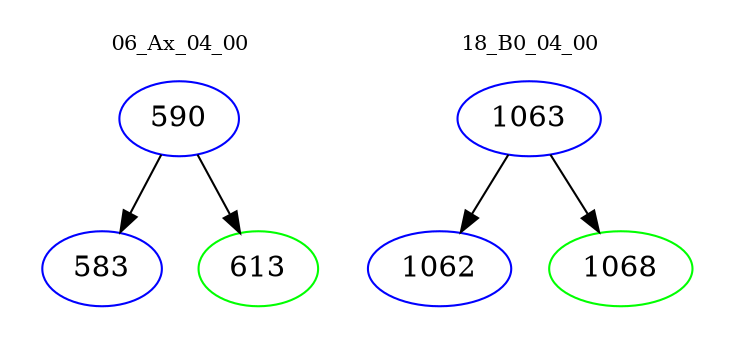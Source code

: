 digraph{
subgraph cluster_0 {
color = white
label = "06_Ax_04_00";
fontsize=10;
T0_590 [label="590", color="blue"]
T0_590 -> T0_583 [color="black"]
T0_583 [label="583", color="blue"]
T0_590 -> T0_613 [color="black"]
T0_613 [label="613", color="green"]
}
subgraph cluster_1 {
color = white
label = "18_B0_04_00";
fontsize=10;
T1_1063 [label="1063", color="blue"]
T1_1063 -> T1_1062 [color="black"]
T1_1062 [label="1062", color="blue"]
T1_1063 -> T1_1068 [color="black"]
T1_1068 [label="1068", color="green"]
}
}
